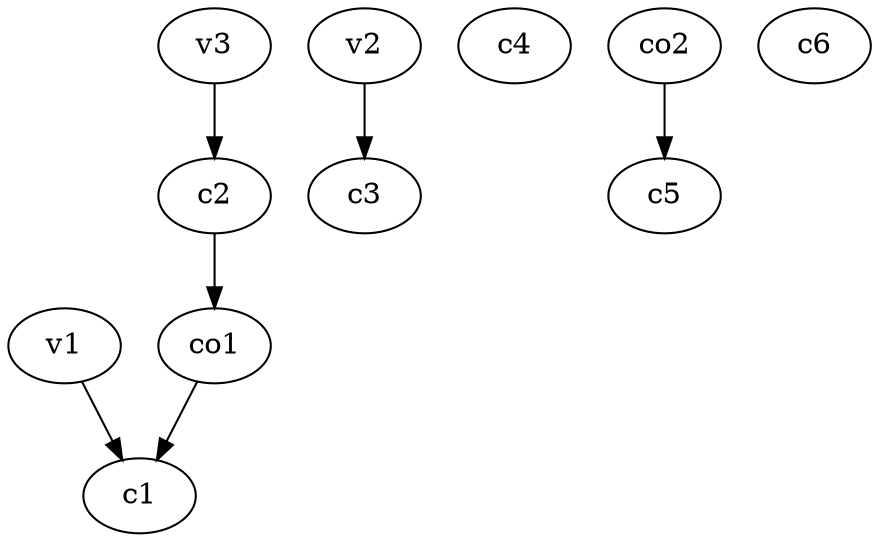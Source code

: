 strict digraph  {
c1;
c2;
c3;
c4;
c5;
c6;
v1;
v2;
v3;
co1;
co2;
c2 -> co1  [weight=1];
v1 -> c1  [weight=1];
v2 -> c3  [weight=1];
v3 -> c2  [weight=1];
co1 -> c1  [weight=1];
co2 -> c5  [weight=1];
}
